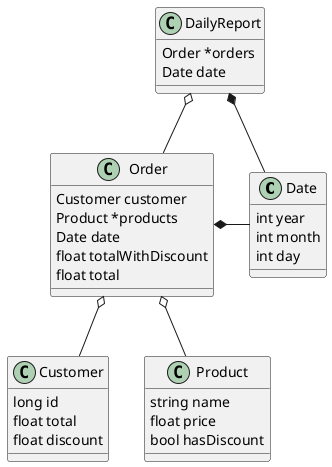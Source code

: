 @startuml

class Date {
    int year
    int month
    int day
}

class Customer {
    long id
    float total
    float discount
}

class Product {
    string name
    float price
    bool hasDiscount
}

class Order {
    Customer customer
    Product *products
    Date date
    float totalWithDiscount
    float total
}

class DailyReport {
    Order *orders
    Date date
}

Order *- Date
Order o-- Product
Order o-- Customer

DailyReport o-- Order
DailyReport *-- Date

@enduml